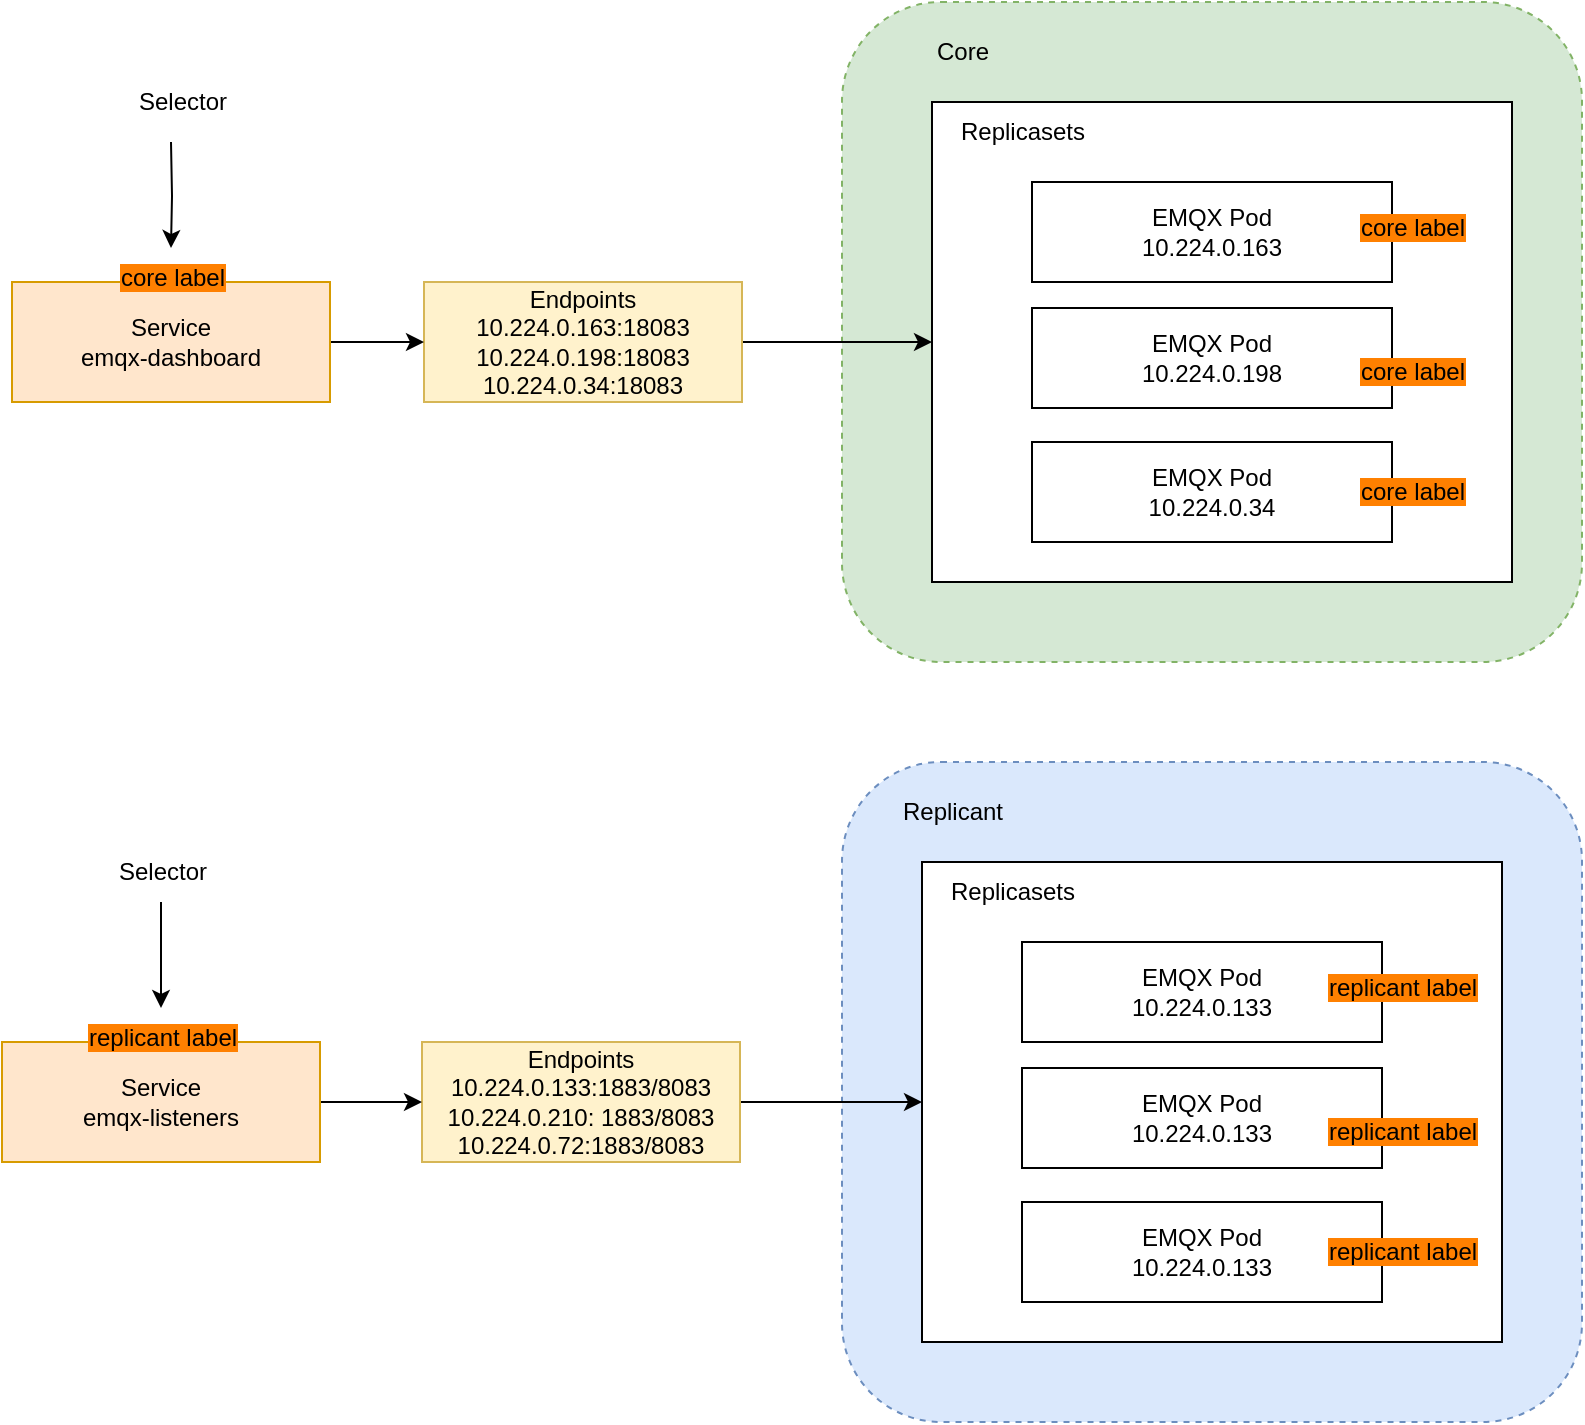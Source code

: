 <mxfile version="21.1.8" type="github">
  <diagram name="Page-1" id="zuWe50VetO4KrwNJ5Epr">
    <mxGraphModel dx="2924" dy="2259" grid="1" gridSize="10" guides="1" tooltips="1" connect="1" arrows="1" fold="1" page="1" pageScale="1" pageWidth="850" pageHeight="1100" math="0" shadow="0">
      <root>
        <mxCell id="0" />
        <mxCell id="1" parent="0" />
        <mxCell id="HnBu6yCB8zv2rlMUmXSl-61" value="" style="rounded=1;whiteSpace=wrap;html=1;dashed=1;fillColor=#d5e8d4;strokeColor=#82b366;" vertex="1" parent="1">
          <mxGeometry x="410" y="-40" width="370" height="330" as="geometry" />
        </mxCell>
        <mxCell id="HnBu6yCB8zv2rlMUmXSl-35" value="" style="rounded=1;whiteSpace=wrap;html=1;dashed=1;fillColor=#dae8fc;strokeColor=#6c8ebf;" vertex="1" parent="1">
          <mxGeometry x="410" y="340" width="370" height="330" as="geometry" />
        </mxCell>
        <mxCell id="HnBu6yCB8zv2rlMUmXSl-20" value="" style="rounded=0;whiteSpace=wrap;html=1;" vertex="1" parent="1">
          <mxGeometry x="450" y="390" width="290" height="240" as="geometry" />
        </mxCell>
        <mxCell id="HnBu6yCB8zv2rlMUmXSl-4" value="EMQX Pod&lt;br&gt;10.224.0.133" style="rounded=0;whiteSpace=wrap;html=1;" vertex="1" parent="1">
          <mxGeometry x="500" y="430" width="180" height="50" as="geometry" />
        </mxCell>
        <mxCell id="HnBu6yCB8zv2rlMUmXSl-5" value="EMQX Pod&lt;br&gt;10.224.0.133" style="rounded=0;whiteSpace=wrap;html=1;" vertex="1" parent="1">
          <mxGeometry x="500" y="493" width="180" height="50" as="geometry" />
        </mxCell>
        <mxCell id="HnBu6yCB8zv2rlMUmXSl-7" value="EMQX Pod&lt;br&gt;10.224.0.133" style="rounded=0;whiteSpace=wrap;html=1;" vertex="1" parent="1">
          <mxGeometry x="500" y="560" width="180" height="50" as="geometry" />
        </mxCell>
        <mxCell id="HnBu6yCB8zv2rlMUmXSl-60" value="" style="edgeStyle=orthogonalEdgeStyle;rounded=0;orthogonalLoop=1;jettySize=auto;html=1;" edge="1" parent="1" source="HnBu6yCB8zv2rlMUmXSl-8" target="HnBu6yCB8zv2rlMUmXSl-47">
          <mxGeometry relative="1" as="geometry" />
        </mxCell>
        <mxCell id="HnBu6yCB8zv2rlMUmXSl-8" value="Endpoints&lt;br&gt;10.224.0.163:18083&lt;br&gt;10.224.0.198:18083&lt;br&gt;10.224.0.34:18083" style="rounded=0;whiteSpace=wrap;html=1;fillColor=#fff2cc;strokeColor=#d6b656;" vertex="1" parent="1">
          <mxGeometry x="201" y="100" width="159" height="60" as="geometry" />
        </mxCell>
        <mxCell id="HnBu6yCB8zv2rlMUmXSl-39" value="" style="edgeStyle=orthogonalEdgeStyle;rounded=0;orthogonalLoop=1;jettySize=auto;html=1;" edge="1" parent="1" source="HnBu6yCB8zv2rlMUmXSl-13" target="HnBu6yCB8zv2rlMUmXSl-20">
          <mxGeometry relative="1" as="geometry" />
        </mxCell>
        <mxCell id="HnBu6yCB8zv2rlMUmXSl-13" value="Endpoints&lt;br&gt;10.224.0.133:1883/8083&lt;br&gt;10.224.0.210:&amp;nbsp;1883/8083&lt;br&gt;10.224.0.72:1883/8083" style="rounded=0;whiteSpace=wrap;html=1;fillColor=#fff2cc;strokeColor=#d6b656;" vertex="1" parent="1">
          <mxGeometry x="200" y="480" width="159" height="60" as="geometry" />
        </mxCell>
        <mxCell id="HnBu6yCB8zv2rlMUmXSl-16" value="Replicasets" style="text;html=1;align=center;verticalAlign=middle;resizable=0;points=[];autosize=1;strokeColor=none;fillColor=none;" vertex="1" parent="1">
          <mxGeometry x="450" y="390" width="90" height="30" as="geometry" />
        </mxCell>
        <mxCell id="HnBu6yCB8zv2rlMUmXSl-33" value="" style="edgeStyle=orthogonalEdgeStyle;rounded=0;orthogonalLoop=1;jettySize=auto;html=1;" edge="1" parent="1" source="HnBu6yCB8zv2rlMUmXSl-19" target="HnBu6yCB8zv2rlMUmXSl-13">
          <mxGeometry relative="1" as="geometry" />
        </mxCell>
        <mxCell id="HnBu6yCB8zv2rlMUmXSl-19" value="Service&lt;br style=&quot;border-color: var(--border-color);&quot;&gt;&lt;span style=&quot;&quot;&gt;emqx-listeners&lt;/span&gt;" style="rounded=0;whiteSpace=wrap;html=1;fillColor=#ffe6cc;strokeColor=#d79b00;" vertex="1" parent="1">
          <mxGeometry x="-10" y="480" width="159" height="60" as="geometry" />
        </mxCell>
        <mxCell id="HnBu6yCB8zv2rlMUmXSl-27" value="&lt;span style=&quot;background-color: rgb(255, 128, 0);&quot;&gt;replicant label&lt;/span&gt;" style="text;html=1;align=center;verticalAlign=middle;resizable=0;points=[];autosize=1;strokeColor=none;fillColor=none;" vertex="1" parent="1">
          <mxGeometry x="640" y="438" width="100" height="30" as="geometry" />
        </mxCell>
        <mxCell id="HnBu6yCB8zv2rlMUmXSl-28" value="&lt;span style=&quot;background-color: rgb(255, 128, 0);&quot;&gt;replicant label&lt;/span&gt;" style="text;html=1;align=center;verticalAlign=middle;resizable=0;points=[];autosize=1;strokeColor=none;fillColor=none;" vertex="1" parent="1">
          <mxGeometry x="640" y="510" width="100" height="30" as="geometry" />
        </mxCell>
        <mxCell id="HnBu6yCB8zv2rlMUmXSl-29" value="&lt;span style=&quot;background-color: rgb(255, 128, 0);&quot;&gt;replicant label&lt;/span&gt;" style="text;html=1;align=center;verticalAlign=middle;resizable=0;points=[];autosize=1;strokeColor=none;fillColor=none;" vertex="1" parent="1">
          <mxGeometry x="640" y="570" width="100" height="30" as="geometry" />
        </mxCell>
        <mxCell id="HnBu6yCB8zv2rlMUmXSl-32" value="" style="edgeStyle=orthogonalEdgeStyle;rounded=0;orthogonalLoop=1;jettySize=auto;html=1;" edge="1" parent="1" source="HnBu6yCB8zv2rlMUmXSl-30" target="HnBu6yCB8zv2rlMUmXSl-31">
          <mxGeometry relative="1" as="geometry" />
        </mxCell>
        <mxCell id="HnBu6yCB8zv2rlMUmXSl-30" value="Selector" style="text;html=1;align=center;verticalAlign=middle;resizable=0;points=[];autosize=1;strokeColor=none;fillColor=none;" vertex="1" parent="1">
          <mxGeometry x="34.5" y="380" width="70" height="30" as="geometry" />
        </mxCell>
        <mxCell id="HnBu6yCB8zv2rlMUmXSl-31" value="&lt;span style=&quot;background-color: rgb(255, 128, 0);&quot;&gt;replicant label&lt;/span&gt;" style="text;html=1;align=center;verticalAlign=middle;resizable=0;points=[];autosize=1;strokeColor=none;fillColor=none;" vertex="1" parent="1">
          <mxGeometry x="19.5" y="463" width="100" height="30" as="geometry" />
        </mxCell>
        <mxCell id="HnBu6yCB8zv2rlMUmXSl-41" value="Replicant" style="text;html=1;align=center;verticalAlign=middle;resizable=0;points=[];autosize=1;strokeColor=none;fillColor=none;" vertex="1" parent="1">
          <mxGeometry x="430" y="350" width="70" height="30" as="geometry" />
        </mxCell>
        <mxCell id="HnBu6yCB8zv2rlMUmXSl-56" value="" style="edgeStyle=orthogonalEdgeStyle;rounded=0;orthogonalLoop=1;jettySize=auto;html=1;" edge="1" parent="1" source="HnBu6yCB8zv2rlMUmXSl-42" target="HnBu6yCB8zv2rlMUmXSl-8">
          <mxGeometry relative="1" as="geometry" />
        </mxCell>
        <mxCell id="HnBu6yCB8zv2rlMUmXSl-42" value="Service&lt;br style=&quot;border-color: var(--border-color);&quot;&gt;&lt;span style=&quot;&quot;&gt;emqx-dashboard&lt;/span&gt;" style="rounded=0;whiteSpace=wrap;html=1;fillColor=#ffe6cc;strokeColor=#d79b00;" vertex="1" parent="1">
          <mxGeometry x="-5" y="100" width="159" height="60" as="geometry" />
        </mxCell>
        <mxCell id="HnBu6yCB8zv2rlMUmXSl-45" value="" style="edgeStyle=orthogonalEdgeStyle;rounded=0;orthogonalLoop=1;jettySize=auto;html=1;" edge="1" parent="1" target="HnBu6yCB8zv2rlMUmXSl-44">
          <mxGeometry relative="1" as="geometry">
            <mxPoint x="74.5" y="30" as="sourcePoint" />
          </mxGeometry>
        </mxCell>
        <mxCell id="HnBu6yCB8zv2rlMUmXSl-43" value="Selector" style="text;html=1;align=center;verticalAlign=middle;resizable=0;points=[];autosize=1;strokeColor=none;fillColor=none;" vertex="1" parent="1">
          <mxGeometry x="44.5" y="-5" width="70" height="30" as="geometry" />
        </mxCell>
        <mxCell id="HnBu6yCB8zv2rlMUmXSl-44" value="&lt;span style=&quot;background-color: rgb(255, 128, 0);&quot;&gt;core label&lt;/span&gt;" style="text;html=1;align=center;verticalAlign=middle;resizable=0;points=[];autosize=1;strokeColor=none;fillColor=none;" vertex="1" parent="1">
          <mxGeometry x="34.5" y="83" width="80" height="30" as="geometry" />
        </mxCell>
        <mxCell id="HnBu6yCB8zv2rlMUmXSl-47" value="" style="rounded=0;whiteSpace=wrap;html=1;" vertex="1" parent="1">
          <mxGeometry x="455" y="10" width="290" height="240" as="geometry" />
        </mxCell>
        <mxCell id="HnBu6yCB8zv2rlMUmXSl-48" value="EMQX Pod&lt;br&gt;10.224.0.163" style="rounded=0;whiteSpace=wrap;html=1;" vertex="1" parent="1">
          <mxGeometry x="505" y="50" width="180" height="50" as="geometry" />
        </mxCell>
        <mxCell id="HnBu6yCB8zv2rlMUmXSl-49" value="EMQX Pod&lt;br&gt;10.224.0.198" style="rounded=0;whiteSpace=wrap;html=1;" vertex="1" parent="1">
          <mxGeometry x="505" y="113" width="180" height="50" as="geometry" />
        </mxCell>
        <mxCell id="HnBu6yCB8zv2rlMUmXSl-50" value="EMQX Pod&lt;br&gt;10.224.0.34" style="rounded=0;whiteSpace=wrap;html=1;" vertex="1" parent="1">
          <mxGeometry x="505" y="180" width="180" height="50" as="geometry" />
        </mxCell>
        <mxCell id="HnBu6yCB8zv2rlMUmXSl-51" value="Replicasets" style="text;html=1;align=center;verticalAlign=middle;resizable=0;points=[];autosize=1;strokeColor=none;fillColor=none;" vertex="1" parent="1">
          <mxGeometry x="455" y="10" width="90" height="30" as="geometry" />
        </mxCell>
        <mxCell id="HnBu6yCB8zv2rlMUmXSl-52" value="&lt;span style=&quot;background-color: rgb(255, 128, 0);&quot;&gt;core label&lt;/span&gt;" style="text;html=1;align=center;verticalAlign=middle;resizable=0;points=[];autosize=1;strokeColor=none;fillColor=none;" vertex="1" parent="1">
          <mxGeometry x="655" y="58" width="80" height="30" as="geometry" />
        </mxCell>
        <mxCell id="HnBu6yCB8zv2rlMUmXSl-53" value="&lt;span style=&quot;background-color: rgb(255, 128, 0);&quot;&gt;core label&lt;/span&gt;" style="text;html=1;align=center;verticalAlign=middle;resizable=0;points=[];autosize=1;strokeColor=none;fillColor=none;" vertex="1" parent="1">
          <mxGeometry x="655" y="130" width="80" height="30" as="geometry" />
        </mxCell>
        <mxCell id="HnBu6yCB8zv2rlMUmXSl-54" value="&lt;span style=&quot;background-color: rgb(255, 128, 0);&quot;&gt;core label&lt;/span&gt;" style="text;html=1;align=center;verticalAlign=middle;resizable=0;points=[];autosize=1;strokeColor=none;fillColor=none;" vertex="1" parent="1">
          <mxGeometry x="655" y="190" width="80" height="30" as="geometry" />
        </mxCell>
        <mxCell id="HnBu6yCB8zv2rlMUmXSl-55" value="Core" style="text;html=1;align=center;verticalAlign=middle;resizable=0;points=[];autosize=1;strokeColor=none;fillColor=none;" vertex="1" parent="1">
          <mxGeometry x="445" y="-30" width="50" height="30" as="geometry" />
        </mxCell>
      </root>
    </mxGraphModel>
  </diagram>
</mxfile>
